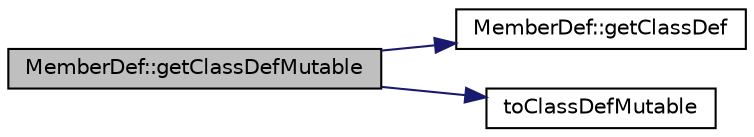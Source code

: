digraph "MemberDef::getClassDefMutable"
{
 // LATEX_PDF_SIZE
  edge [fontname="Helvetica",fontsize="10",labelfontname="Helvetica",labelfontsize="10"];
  node [fontname="Helvetica",fontsize="10",shape=record];
  rankdir="LR";
  Node1 [label="MemberDef::getClassDefMutable",height=0.2,width=0.4,color="black", fillcolor="grey75", style="filled", fontcolor="black",tooltip=" "];
  Node1 -> Node2 [color="midnightblue",fontsize="10",style="solid",fontname="Helvetica"];
  Node2 [label="MemberDef::getClassDef",height=0.2,width=0.4,color="black", fillcolor="white", style="filled",URL="$classMemberDef.html#a33ff70edee6691aacaeecf40a1146995",tooltip=" "];
  Node1 -> Node3 [color="midnightblue",fontsize="10",style="solid",fontname="Helvetica"];
  Node3 [label="toClassDefMutable",height=0.2,width=0.4,color="black", fillcolor="white", style="filled",URL="$classdef_8cpp.html#a2d0bf73f7801534e7e2b6e5fc03ed6f5",tooltip=" "];
}
